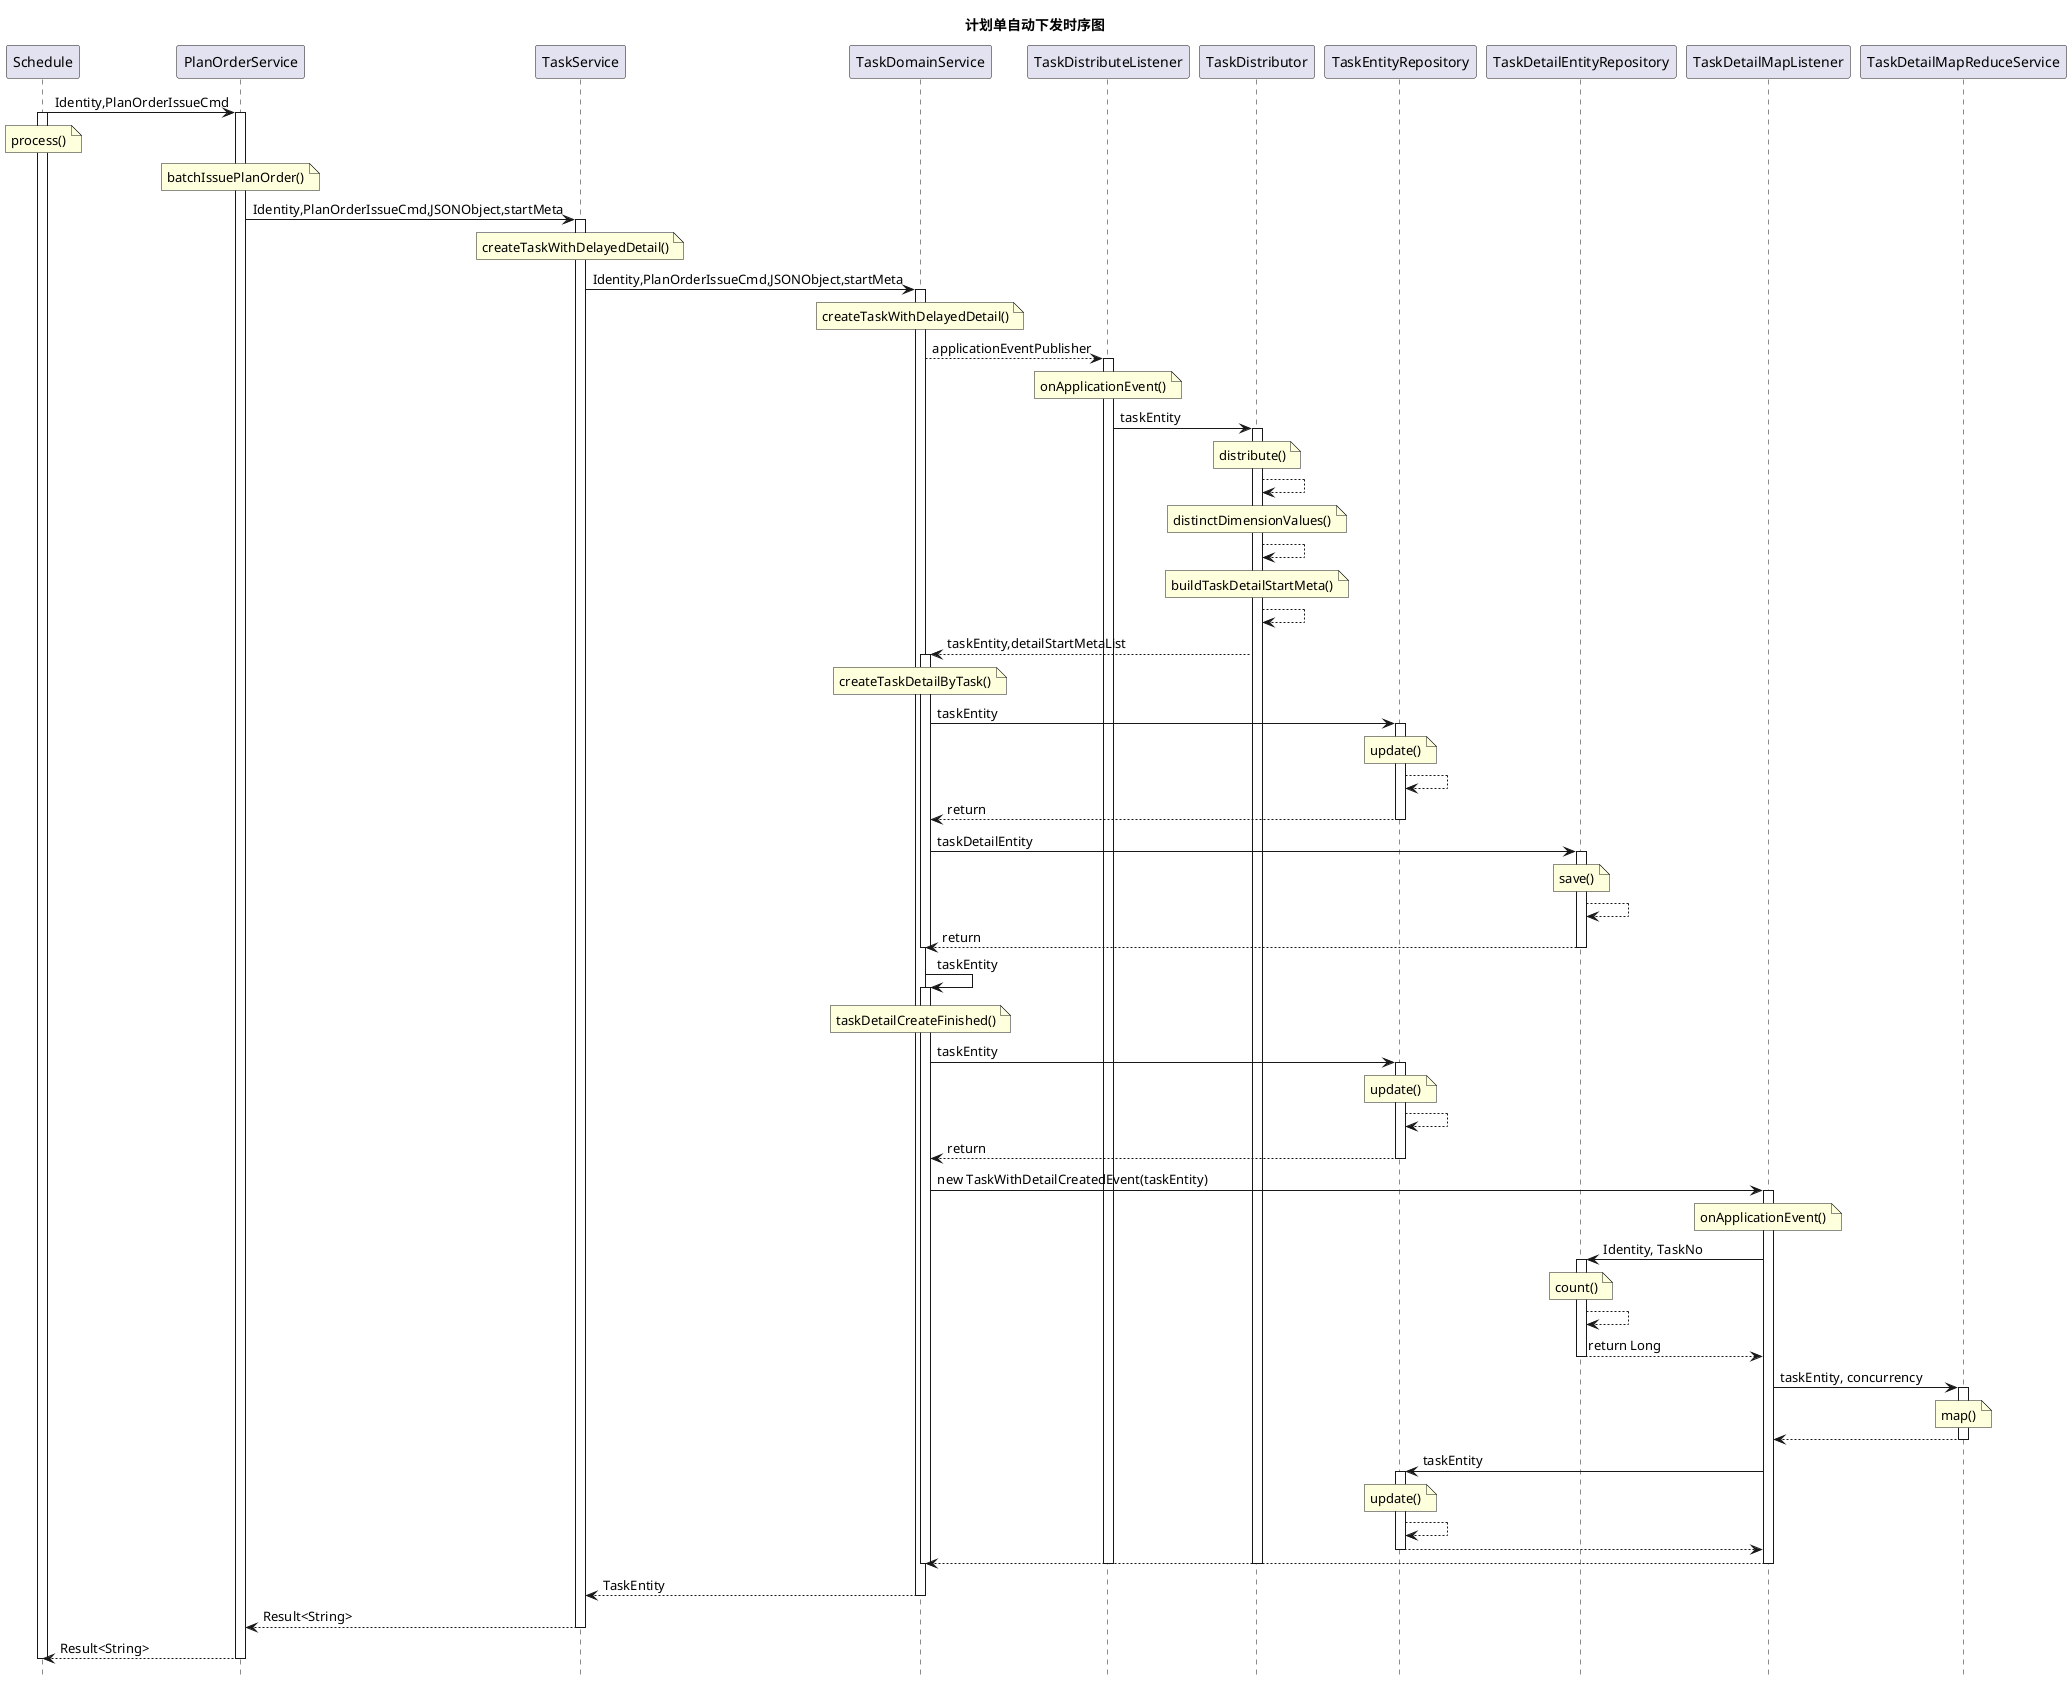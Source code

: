 @startuml
hide footbox
title 计划单自动下发时序图
Schedule -> PlanOrderService:Identity,PlanOrderIssueCmd
note over Schedule: process()
activate Schedule
note over PlanOrderService: batchIssuePlanOrder()
activate PlanOrderService
PlanOrderService -> TaskService:Identity,PlanOrderIssueCmd,JSONObject,startMeta

note over TaskService: createTaskWithDelayedDetail()
activate TaskService
TaskService -> TaskDomainService: Identity,PlanOrderIssueCmd,JSONObject,startMeta

note over TaskDomainService: createTaskWithDelayedDetail()
activate TaskDomainService

TaskDomainService --> TaskDistributeListener: applicationEventPublisher
note over TaskDistributeListener: onApplicationEvent()
activate TaskDistributeListener
TaskDistributeListener -> TaskDistributor: taskEntity

note over TaskDistributor: distribute()
activate TaskDistributor
TaskDistributor --> TaskDistributor:
note over TaskDistributor: distinctDimensionValues()
TaskDistributor --> TaskDistributor:
note over TaskDistributor: buildTaskDetailStartMeta()
TaskDistributor --> TaskDistributor:

TaskDistributor --> TaskDomainService: taskEntity,detailStartMetaList

note over TaskDomainService: createTaskDetailByTask()
activate TaskDomainService

TaskDomainService -> TaskEntityRepository: taskEntity
note over TaskEntityRepository: update()
activate TaskEntityRepository
TaskEntityRepository --> TaskEntityRepository:
TaskEntityRepository --> TaskDomainService: return
deactivate TaskEntityRepository

TaskDomainService -> TaskDetailEntityRepository: taskDetailEntity
note over TaskDetailEntityRepository: save()
activate TaskDetailEntityRepository
TaskDetailEntityRepository --> TaskDetailEntityRepository:
TaskDetailEntityRepository --> TaskDomainService: return
deactivate TaskDetailEntityRepository

deactivate TaskDomainService


TaskDomainService -> TaskDomainService: taskEntity
note over TaskDomainService: taskDetailCreateFinished()
activate TaskDomainService
TaskDomainService -> TaskEntityRepository: taskEntity
note over TaskEntityRepository: update()
activate TaskEntityRepository
TaskEntityRepository --> TaskEntityRepository:
TaskEntityRepository --> TaskDomainService: return
deactivate TaskEntityRepository

TaskDomainService -> TaskDetailMapListener: new TaskWithDetailCreatedEvent(taskEntity)
note over TaskDetailMapListener: onApplicationEvent()
activate TaskDetailMapListener
TaskDetailMapListener -> TaskDetailEntityRepository: Identity, TaskNo

note over TaskDetailEntityRepository: count()
activate TaskDetailEntityRepository
TaskDetailEntityRepository --> TaskDetailEntityRepository:
TaskDetailEntityRepository --> TaskDetailMapListener: return Long
deactivate TaskDetailEntityRepository

TaskDetailMapListener -> TaskDetailMapReduceService: taskEntity, concurrency
note over TaskDetailMapReduceService: map()
activate TaskDetailMapReduceService
TaskDetailMapReduceService --> TaskDetailMapListener:
deactivate TaskDetailMapReduceService

TaskDetailMapListener -> TaskEntityRepository: taskEntity
note over TaskEntityRepository:update()
activate TaskEntityRepository
TaskEntityRepository --> TaskEntityRepository:
TaskEntityRepository --> TaskDetailMapListener
deactivate TaskEntityRepository

TaskDetailMapListener --> TaskDomainService:
deactivate TaskDetailMapListener

deactivate TaskDistributor
deactivate TaskDistributeListener

deactivate TaskDomainService

TaskDomainService --> TaskService: TaskEntity
deactivate TaskDomainService

TaskService --> PlanOrderService: Result<String>
deactivate TaskService

PlanOrderService --> Schedule: Result<String>
deactivate PlanOrderService

deactivate Schedule

@enduml
